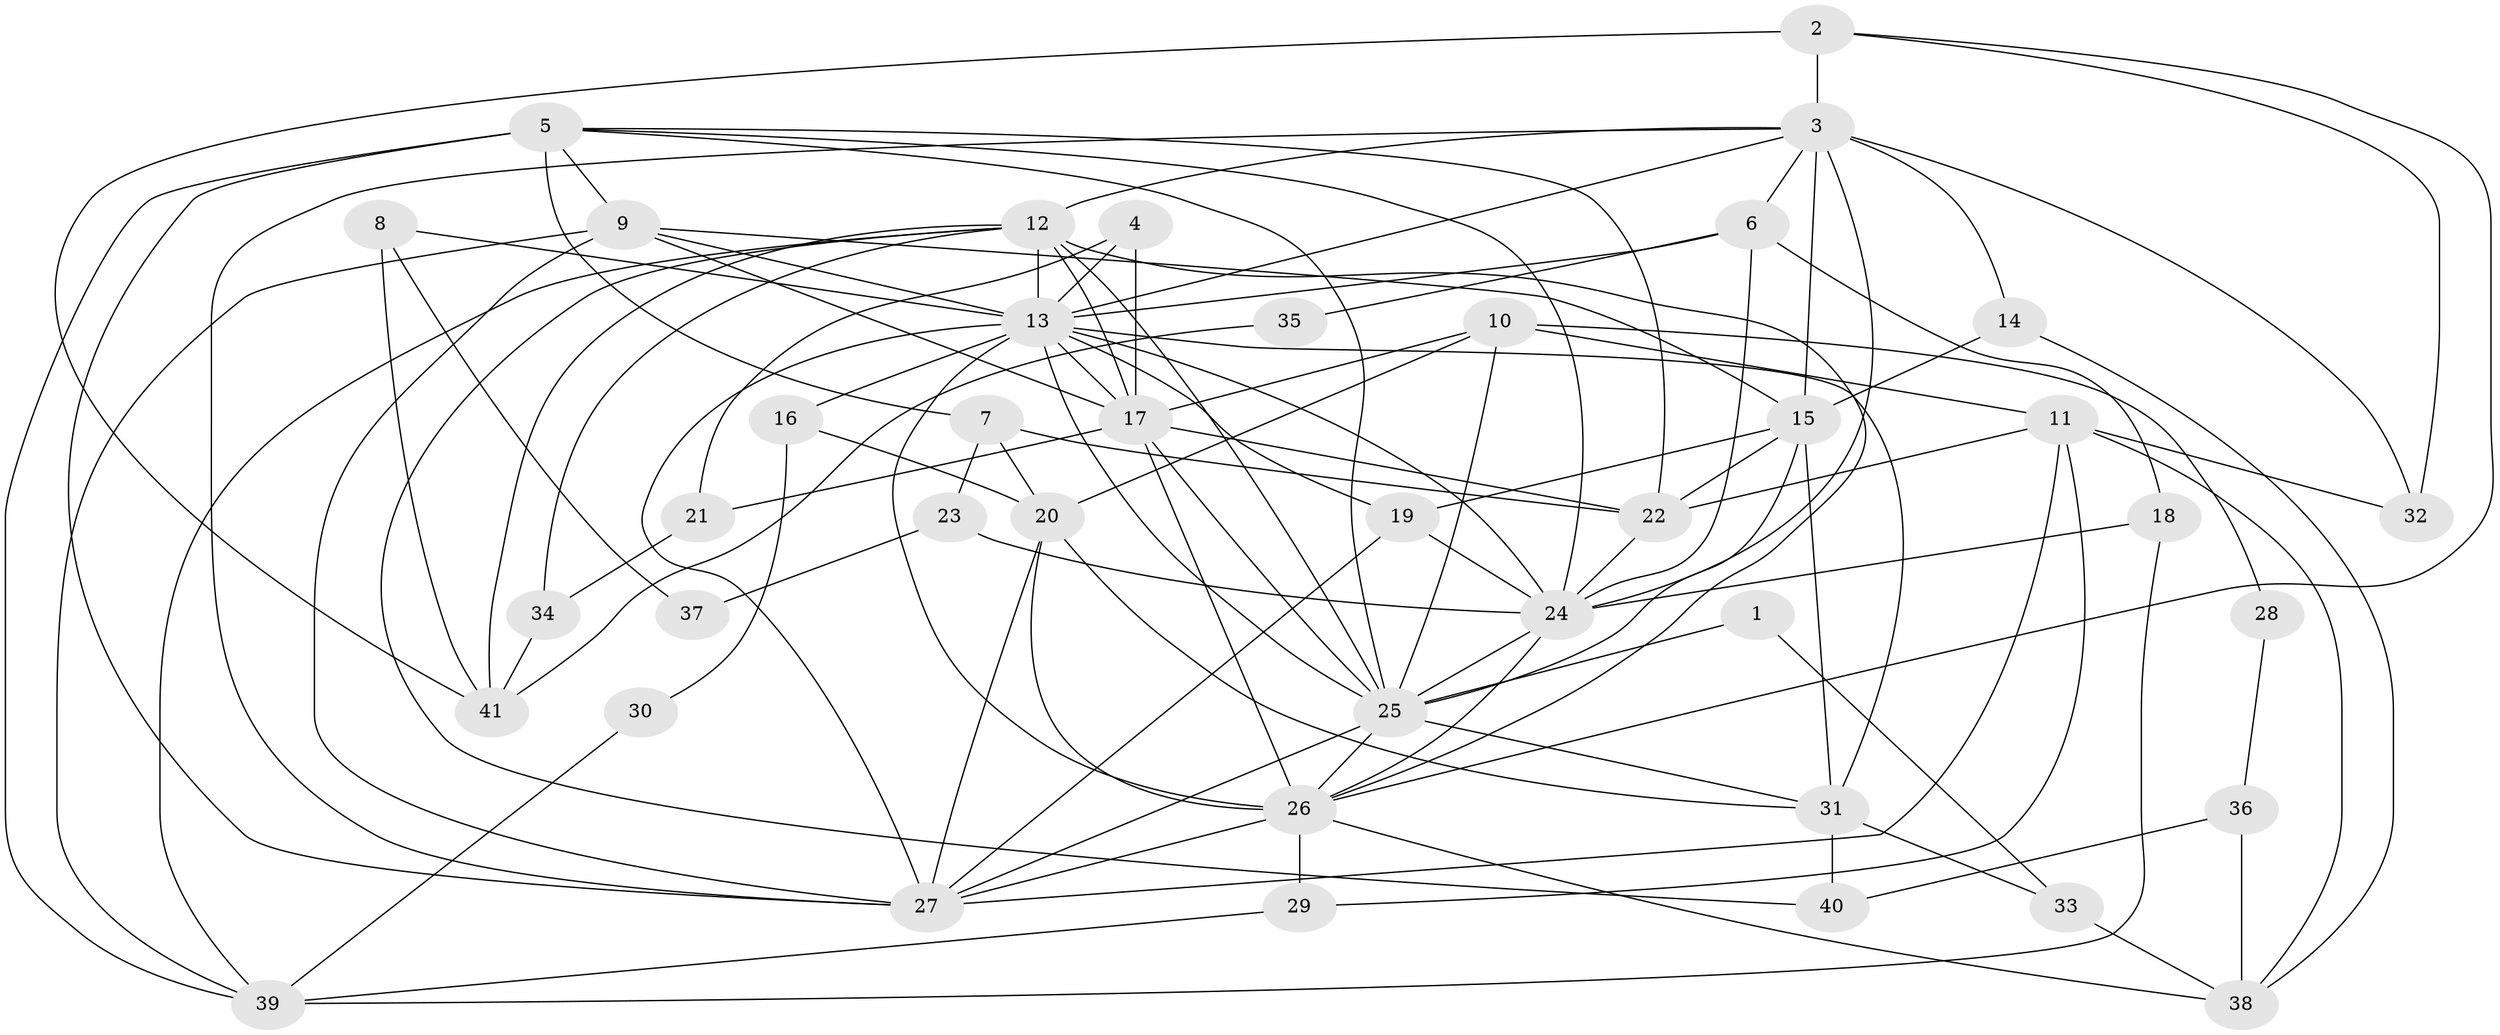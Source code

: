 // original degree distribution, {2: 0.12195121951219512, 4: 0.2682926829268293, 3: 0.2926829268292683, 6: 0.13414634146341464, 5: 0.14634146341463414, 7: 0.024390243902439025, 8: 0.012195121951219513}
// Generated by graph-tools (version 1.1) at 2025/36/03/09/25 02:36:24]
// undirected, 41 vertices, 106 edges
graph export_dot {
graph [start="1"]
  node [color=gray90,style=filled];
  1;
  2;
  3;
  4;
  5;
  6;
  7;
  8;
  9;
  10;
  11;
  12;
  13;
  14;
  15;
  16;
  17;
  18;
  19;
  20;
  21;
  22;
  23;
  24;
  25;
  26;
  27;
  28;
  29;
  30;
  31;
  32;
  33;
  34;
  35;
  36;
  37;
  38;
  39;
  40;
  41;
  1 -- 25 [weight=1.0];
  1 -- 33 [weight=1.0];
  2 -- 3 [weight=2.0];
  2 -- 26 [weight=1.0];
  2 -- 32 [weight=1.0];
  2 -- 41 [weight=1.0];
  3 -- 6 [weight=1.0];
  3 -- 12 [weight=1.0];
  3 -- 13 [weight=2.0];
  3 -- 14 [weight=1.0];
  3 -- 15 [weight=1.0];
  3 -- 24 [weight=1.0];
  3 -- 27 [weight=1.0];
  3 -- 32 [weight=1.0];
  4 -- 13 [weight=1.0];
  4 -- 17 [weight=1.0];
  4 -- 21 [weight=1.0];
  5 -- 7 [weight=2.0];
  5 -- 9 [weight=1.0];
  5 -- 22 [weight=1.0];
  5 -- 24 [weight=1.0];
  5 -- 25 [weight=1.0];
  5 -- 27 [weight=1.0];
  5 -- 39 [weight=1.0];
  6 -- 13 [weight=1.0];
  6 -- 18 [weight=1.0];
  6 -- 24 [weight=1.0];
  6 -- 35 [weight=1.0];
  7 -- 20 [weight=3.0];
  7 -- 22 [weight=1.0];
  7 -- 23 [weight=1.0];
  8 -- 13 [weight=2.0];
  8 -- 37 [weight=1.0];
  8 -- 41 [weight=1.0];
  9 -- 13 [weight=2.0];
  9 -- 15 [weight=1.0];
  9 -- 17 [weight=1.0];
  9 -- 27 [weight=1.0];
  9 -- 39 [weight=1.0];
  10 -- 11 [weight=1.0];
  10 -- 17 [weight=1.0];
  10 -- 20 [weight=1.0];
  10 -- 25 [weight=1.0];
  10 -- 28 [weight=1.0];
  11 -- 22 [weight=1.0];
  11 -- 27 [weight=1.0];
  11 -- 29 [weight=1.0];
  11 -- 32 [weight=1.0];
  11 -- 38 [weight=1.0];
  12 -- 13 [weight=2.0];
  12 -- 17 [weight=1.0];
  12 -- 25 [weight=1.0];
  12 -- 26 [weight=1.0];
  12 -- 34 [weight=1.0];
  12 -- 39 [weight=1.0];
  12 -- 40 [weight=1.0];
  12 -- 41 [weight=1.0];
  13 -- 16 [weight=1.0];
  13 -- 17 [weight=2.0];
  13 -- 19 [weight=1.0];
  13 -- 24 [weight=1.0];
  13 -- 25 [weight=1.0];
  13 -- 26 [weight=1.0];
  13 -- 27 [weight=1.0];
  13 -- 31 [weight=1.0];
  14 -- 15 [weight=1.0];
  14 -- 38 [weight=1.0];
  15 -- 19 [weight=1.0];
  15 -- 22 [weight=1.0];
  15 -- 25 [weight=1.0];
  15 -- 31 [weight=1.0];
  16 -- 20 [weight=1.0];
  16 -- 30 [weight=1.0];
  17 -- 21 [weight=1.0];
  17 -- 22 [weight=1.0];
  17 -- 25 [weight=1.0];
  17 -- 26 [weight=2.0];
  18 -- 24 [weight=1.0];
  18 -- 39 [weight=1.0];
  19 -- 24 [weight=1.0];
  19 -- 27 [weight=1.0];
  20 -- 26 [weight=1.0];
  20 -- 27 [weight=1.0];
  20 -- 31 [weight=1.0];
  21 -- 34 [weight=1.0];
  22 -- 24 [weight=1.0];
  23 -- 24 [weight=2.0];
  23 -- 37 [weight=1.0];
  24 -- 25 [weight=2.0];
  24 -- 26 [weight=1.0];
  25 -- 26 [weight=1.0];
  25 -- 27 [weight=2.0];
  25 -- 31 [weight=1.0];
  26 -- 27 [weight=1.0];
  26 -- 29 [weight=1.0];
  26 -- 38 [weight=1.0];
  28 -- 36 [weight=1.0];
  29 -- 39 [weight=1.0];
  30 -- 39 [weight=1.0];
  31 -- 33 [weight=1.0];
  31 -- 40 [weight=1.0];
  33 -- 38 [weight=1.0];
  34 -- 41 [weight=1.0];
  35 -- 41 [weight=1.0];
  36 -- 38 [weight=1.0];
  36 -- 40 [weight=1.0];
}
